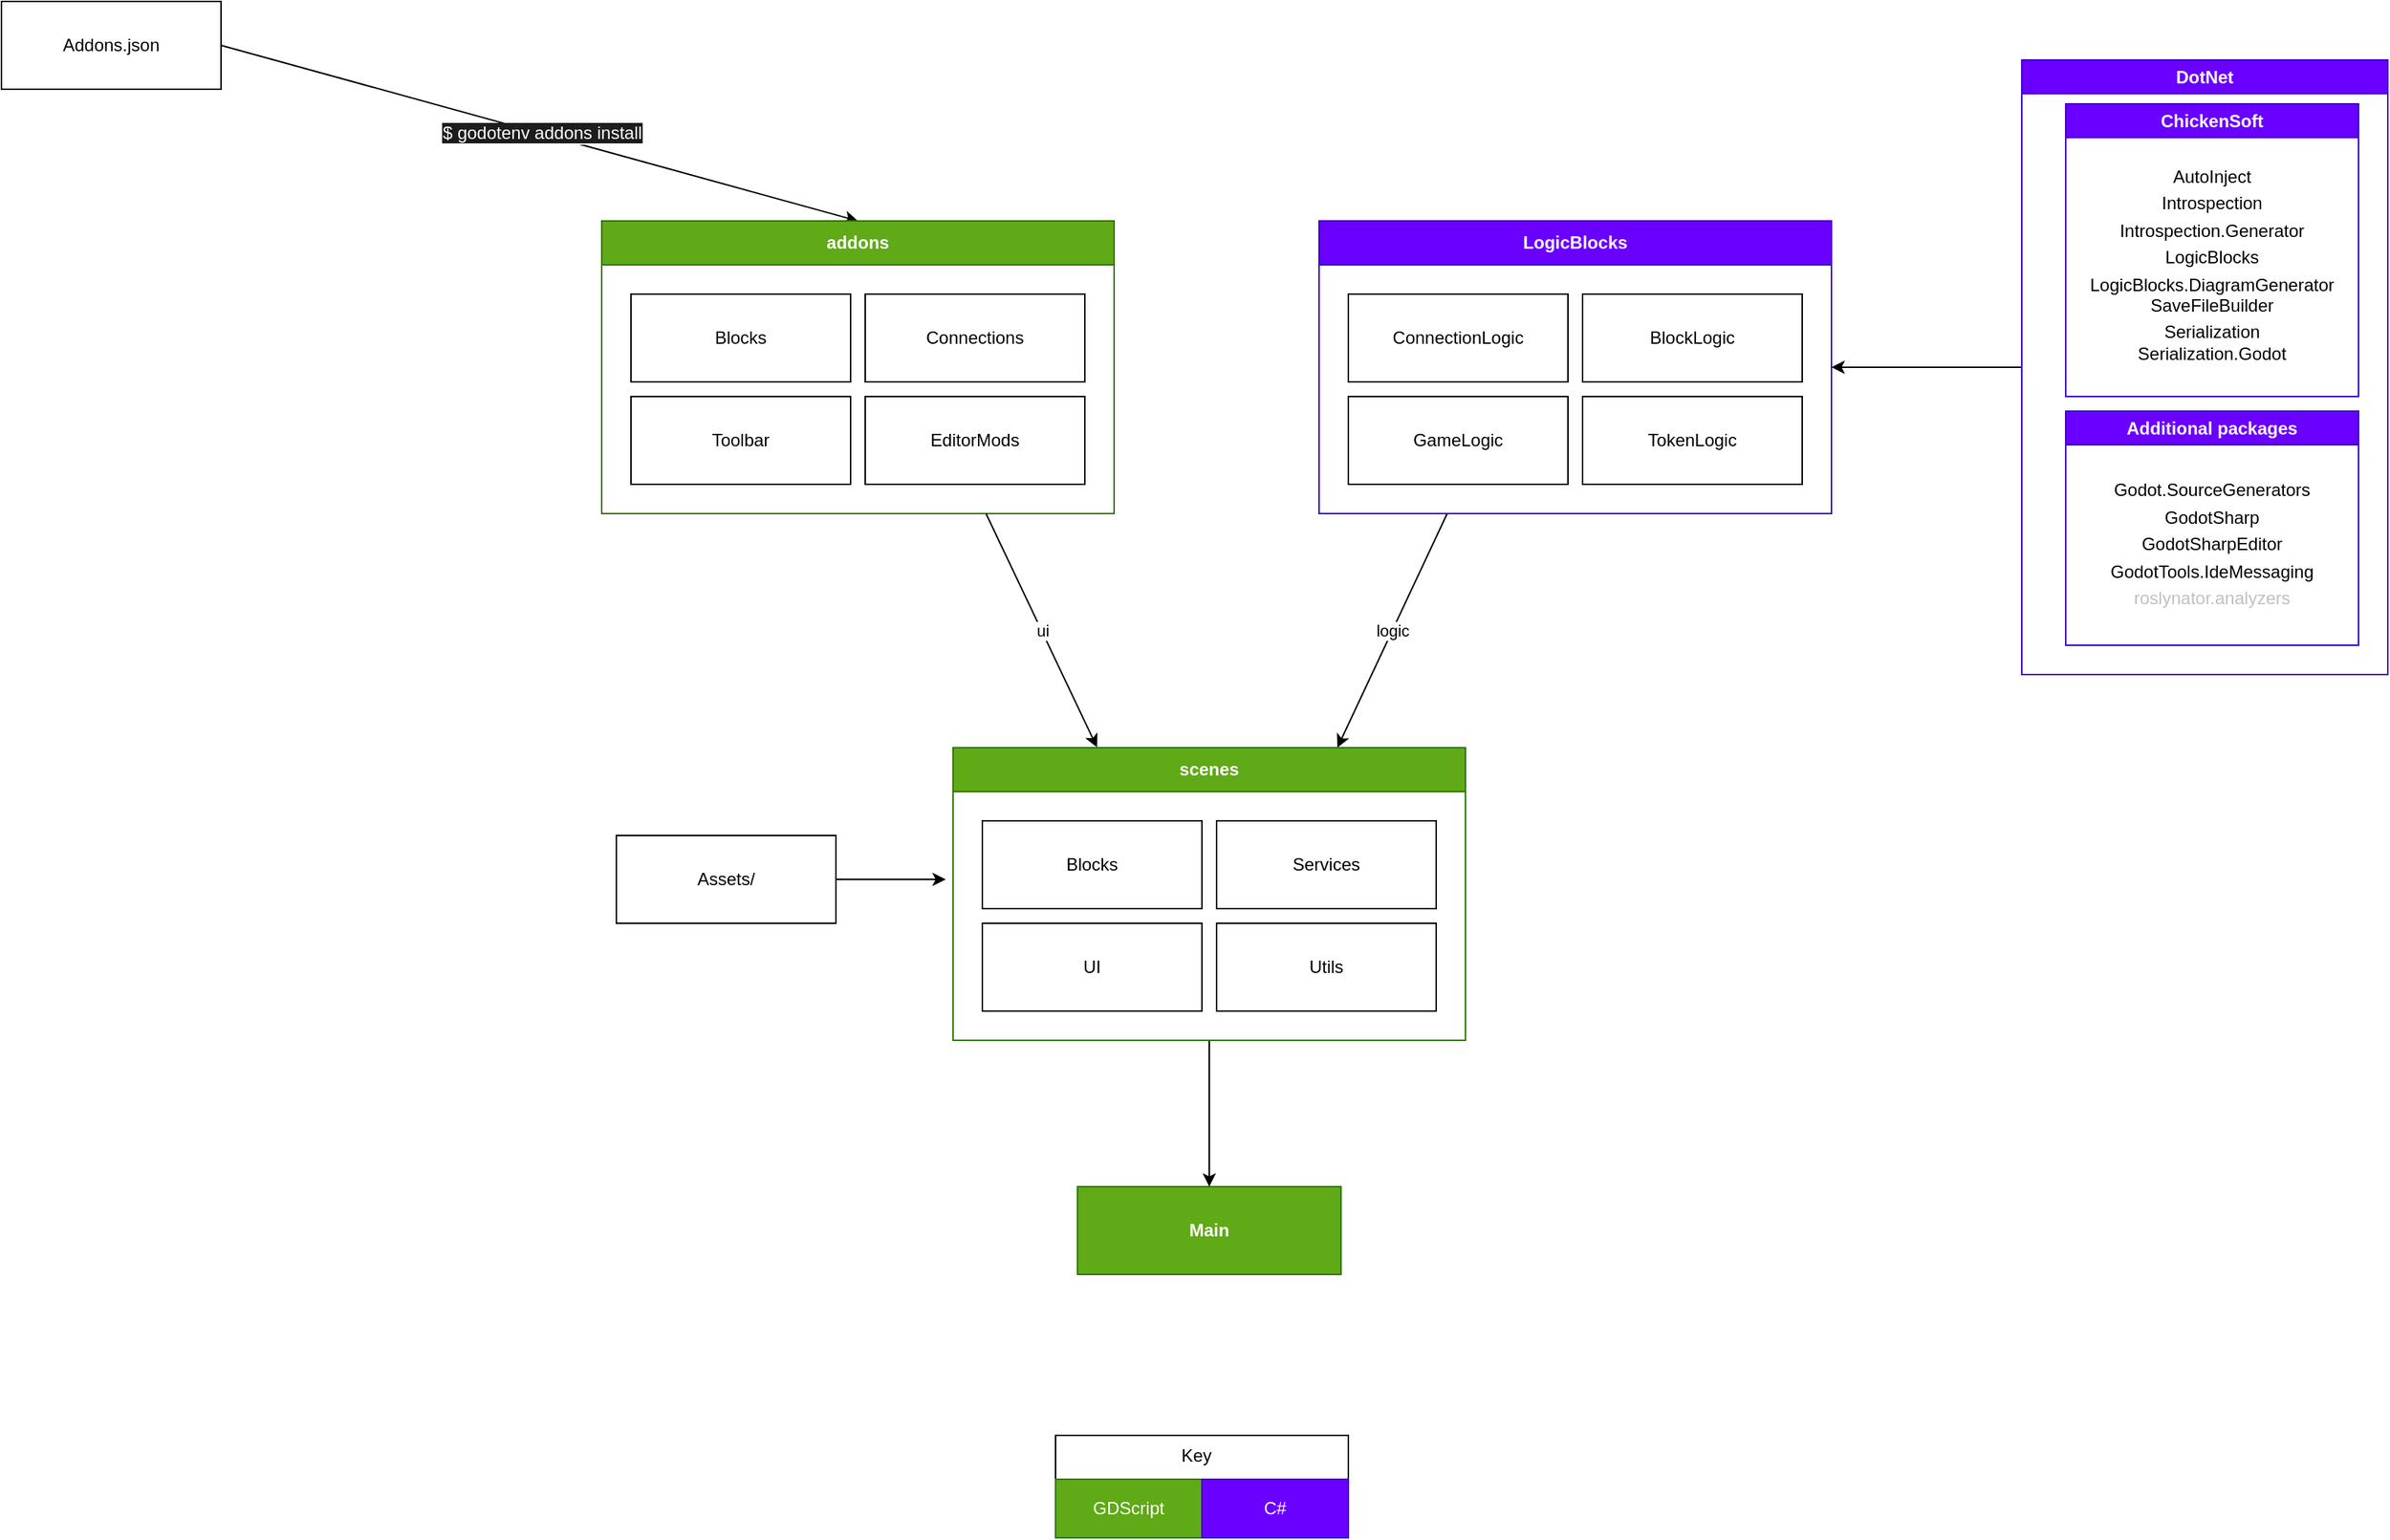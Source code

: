 <mxfile>
    <diagram id="Dy8kKL6r9EhC8Fl_6itS" name="Page-1">
        <mxGraphModel dx="1138" dy="1885" grid="1" gridSize="10" guides="1" tooltips="1" connect="1" arrows="1" fold="0" page="1" pageScale="1" pageWidth="850" pageHeight="1100" background="none" math="0" shadow="0" adaptiveColors="simple">
            <root>
                <object label="" id="0">
                    <mxCell/>
                </object>
                <mxCell id="1" parent="0"/>
                <mxCell id="53" value="Main" style="whiteSpace=wrap;html=1;fontStyle=1;startSize=23;fillColor=#60a917;fontColor=#ffffff;strokeColor=#2D7600;comic=0;arcSize=12;" parent="1" vertex="1">
                    <mxGeometry x="1615" y="860" width="180" height="60" as="geometry"/>
                </mxCell>
                <mxCell id="176" value="" style="edgeStyle=none;html=1;entryX=0.5;entryY=0;entryDx=0;entryDy=0;exitX=1;exitY=0.5;exitDx=0;exitDy=0;" parent="1" source="32" target="17" edge="1">
                    <mxGeometry relative="1" as="geometry">
                        <mxPoint x="1110" y="63.293" as="targetPoint"/>
                    </mxGeometry>
                </mxCell>
                <mxCell id="217" value="&lt;span style=&quot;color: rgb(255, 255, 255); font-size: 12px; background-color: rgb(27, 29, 30);&quot;&gt;$ godotenv addons install&lt;/span&gt;" style="edgeLabel;html=1;align=center;verticalAlign=middle;resizable=0;points=[];" parent="176" vertex="1" connectable="0">
                    <mxGeometry relative="1" as="geometry">
                        <mxPoint x="1" as="offset"/>
                    </mxGeometry>
                </mxCell>
                <mxCell id="32" value="Addons.json" style="rounded=0;whiteSpace=wrap;html=1;arcSize=12;" parent="1" vertex="1">
                    <mxGeometry x="880" y="50" width="150" height="60" as="geometry"/>
                </mxCell>
                <mxCell id="190" style="edgeStyle=none;html=1;" parent="1" source="168" edge="1">
                    <mxGeometry relative="1" as="geometry">
                        <mxPoint x="1525" y="650" as="targetPoint"/>
                    </mxGeometry>
                </mxCell>
                <mxCell id="168" value="Assets/" style="rounded=0;whiteSpace=wrap;html=1;" parent="1" vertex="1">
                    <mxGeometry x="1300" y="620" width="150" height="60" as="geometry"/>
                </mxCell>
                <mxCell id="17" value="addons" style="swimlane;whiteSpace=wrap;html=1;rounded=0;aspect=fixed;startSize=30;arcSize=12;fillColor=#60a917;fontColor=#ffffff;strokeColor=#2D7600;" parent="1" vertex="1">
                    <mxGeometry x="1290" y="200" width="350" height="200" as="geometry">
                        <mxRectangle x="120" y="330" width="90" height="30" as="alternateBounds"/>
                    </mxGeometry>
                </mxCell>
                <mxCell id="73" value="" style="group;arcSize=12;" parent="17" vertex="1" connectable="0">
                    <mxGeometry x="20" y="50" width="310" height="130" as="geometry"/>
                </mxCell>
                <mxCell id="33" value="Blocks" style="rounded=0;whiteSpace=wrap;html=1;aspect=fixed;arcSize=12;" parent="73" vertex="1">
                    <mxGeometry width="150" height="60" as="geometry"/>
                </mxCell>
                <mxCell id="38" value="Toolbar" style="rounded=0;whiteSpace=wrap;html=1;aspect=fixed;arcSize=12;" parent="73" vertex="1">
                    <mxGeometry y="70" width="150" height="60" as="geometry"/>
                </mxCell>
                <mxCell id="39" value="EditorMods" style="rounded=0;whiteSpace=wrap;html=1;aspect=fixed;arcSize=12;" parent="73" vertex="1">
                    <mxGeometry x="160" y="70" width="150" height="60" as="geometry"/>
                </mxCell>
                <mxCell id="36" value="Connections" style="rounded=0;whiteSpace=wrap;html=1;aspect=fixed;arcSize=12;" parent="73" vertex="1">
                    <mxGeometry x="160" width="150" height="60" as="geometry"/>
                </mxCell>
                <mxCell id="192" style="edgeStyle=none;html=1;entryX=0.75;entryY=0;entryDx=0;entryDy=0;exitX=0.25;exitY=1;exitDx=0;exitDy=0;" parent="1" source="161" target="180" edge="1">
                    <mxGeometry relative="1" as="geometry"/>
                </mxCell>
                <mxCell id="194" value="logic" style="edgeLabel;html=1;align=center;verticalAlign=middle;resizable=0;points=[];" parent="192" vertex="1" connectable="0">
                    <mxGeometry relative="1" as="geometry">
                        <mxPoint as="offset"/>
                    </mxGeometry>
                </mxCell>
                <mxCell id="161" value="LogicBlocks" style="swimlane;whiteSpace=wrap;html=1;rounded=0;aspect=fixed;startSize=30;arcSize=12;fillColor=#6a00ff;fontColor=#ffffff;strokeColor=#3700CC;" parent="1" vertex="1">
                    <mxGeometry x="1780" y="200" width="350" height="200" as="geometry">
                        <mxRectangle x="120" y="330" width="90" height="30" as="alternateBounds"/>
                    </mxGeometry>
                </mxCell>
                <mxCell id="162" value="" style="group;arcSize=12;" parent="161" vertex="1" connectable="0">
                    <mxGeometry x="20" y="50" width="310" height="130" as="geometry"/>
                </mxCell>
                <mxCell id="163" value="ConnectionLogic" style="rounded=0;whiteSpace=wrap;html=1;aspect=fixed;arcSize=12;" parent="162" vertex="1">
                    <mxGeometry width="150" height="60" as="geometry"/>
                </mxCell>
                <mxCell id="164" value="GameLogic" style="rounded=0;whiteSpace=wrap;html=1;aspect=fixed;arcSize=12;" parent="162" vertex="1">
                    <mxGeometry y="70" width="150" height="60" as="geometry"/>
                </mxCell>
                <mxCell id="165" value="TokenLogic" style="rounded=0;whiteSpace=wrap;html=1;aspect=fixed;arcSize=12;" parent="162" vertex="1">
                    <mxGeometry x="160" y="70" width="150" height="60" as="geometry"/>
                </mxCell>
                <mxCell id="166" value="BlockLogic" style="rounded=0;whiteSpace=wrap;html=1;aspect=fixed;arcSize=12;" parent="162" vertex="1">
                    <mxGeometry x="160" width="150" height="60" as="geometry"/>
                </mxCell>
                <mxCell id="179" value="" style="group" parent="1" vertex="1" connectable="0">
                    <mxGeometry x="1600" y="1030" width="200" height="70" as="geometry"/>
                </mxCell>
                <mxCell id="178" value="" style="whiteSpace=wrap;html=1;" parent="179" vertex="1">
                    <mxGeometry width="200" height="70" as="geometry"/>
                </mxCell>
                <mxCell id="172" value="GDScript" style="whiteSpace=wrap;html=1;align=center;fillColor=#60a917;fontColor=#ffffff;strokeColor=#2D7600;" parent="179" vertex="1">
                    <mxGeometry y="30" width="100" height="40" as="geometry"/>
                </mxCell>
                <mxCell id="173" value="C#" style="whiteSpace=wrap;html=1;align=center;fillColor=#6a00ff;fontColor=#ffffff;strokeColor=#3700CC;" parent="179" vertex="1">
                    <mxGeometry x="100" y="30" width="100" height="40" as="geometry"/>
                </mxCell>
                <mxCell id="174" value="Key" style="text;strokeColor=none;fillColor=none;spacingLeft=4;spacingRight=4;overflow=hidden;rotatable=0;points=[[0,0.5],[1,0.5]];portConstraint=eastwest;fontSize=12;whiteSpace=wrap;html=1;" parent="179" vertex="1">
                    <mxGeometry x="80" width="40" height="30" as="geometry"/>
                </mxCell>
                <mxCell id="196" style="edgeStyle=none;html=1;exitX=0.5;exitY=1;exitDx=0;exitDy=0;" parent="1" source="180" target="53" edge="1">
                    <mxGeometry relative="1" as="geometry"/>
                </mxCell>
                <mxCell id="180" value="scenes" style="swimlane;whiteSpace=wrap;html=1;rounded=0;aspect=fixed;startSize=30;arcSize=12;fillColor=#60a917;fontColor=#ffffff;strokeColor=#2D7600;" parent="1" vertex="1">
                    <mxGeometry x="1530" y="560" width="350" height="200" as="geometry">
                        <mxRectangle x="120" y="330" width="90" height="30" as="alternateBounds"/>
                    </mxGeometry>
                </mxCell>
                <mxCell id="181" value="" style="group;arcSize=12;" parent="180" vertex="1" connectable="0">
                    <mxGeometry x="20" y="50" width="310" height="130" as="geometry"/>
                </mxCell>
                <mxCell id="182" value="Blocks" style="rounded=0;whiteSpace=wrap;html=1;aspect=fixed;arcSize=12;" parent="181" vertex="1">
                    <mxGeometry width="150" height="60" as="geometry"/>
                </mxCell>
                <mxCell id="183" value="UI" style="rounded=0;whiteSpace=wrap;html=1;aspect=fixed;arcSize=12;" parent="181" vertex="1">
                    <mxGeometry y="70" width="150" height="60" as="geometry"/>
                </mxCell>
                <mxCell id="184" value="Utils" style="rounded=0;whiteSpace=wrap;html=1;aspect=fixed;arcSize=12;" parent="181" vertex="1">
                    <mxGeometry x="160" y="70" width="150" height="60" as="geometry"/>
                </mxCell>
                <mxCell id="185" value="Services" style="rounded=0;whiteSpace=wrap;html=1;aspect=fixed;arcSize=12;" parent="181" vertex="1">
                    <mxGeometry x="160" width="150" height="60" as="geometry"/>
                </mxCell>
                <mxCell id="193" style="edgeStyle=none;html=1;exitX=0.75;exitY=1;exitDx=0;exitDy=0;entryX=0.281;entryY=-0.001;entryDx=0;entryDy=0;entryPerimeter=0;" parent="1" source="17" target="180" edge="1">
                    <mxGeometry relative="1" as="geometry"/>
                </mxCell>
                <mxCell id="195" value="ui" style="edgeLabel;html=1;align=center;verticalAlign=middle;resizable=0;points=[];" parent="193" vertex="1" connectable="0">
                    <mxGeometry relative="1" as="geometry">
                        <mxPoint as="offset"/>
                    </mxGeometry>
                </mxCell>
                <mxCell id="216" style="edgeStyle=none;html=1;entryX=1;entryY=0.5;entryDx=0;entryDy=0;" parent="1" source="215" target="161" edge="1">
                    <mxGeometry relative="1" as="geometry"/>
                </mxCell>
                <mxCell id="215" value="DotNet" style="swimlane;whiteSpace=wrap;html=1;fillColor=#6a00ff;fontColor=#ffffff;strokeColor=#3700CC;" parent="1" vertex="1">
                    <mxGeometry x="2260" y="90" width="250" height="420" as="geometry"/>
                </mxCell>
                <mxCell id="207" value="ChickenSoft" style="swimlane;whiteSpace=wrap;html=1;fillColor=#6a00ff;fontColor=#ffffff;strokeColor=#3700CC;" parent="215" vertex="1">
                    <mxGeometry x="30" y="30" width="200" height="200" as="geometry"/>
                </mxCell>
                <mxCell id="210" value="&lt;table style=&quot;scrollbar-color: light-dark(#e2e2e2, #4b4b4b)&lt;br/&gt;&#x9;&#x9;&#x9;&#x9;&#x9;light-dark(#fbfbfb, var(--dark-panel-color)); text-wrap: nowrap;&quot;&gt;&lt;tbody style=&quot;scrollbar-color: light-dark(#e2e2e2, #4b4b4b)&lt;br/&gt;&#x9;&#x9;&#x9;&#x9;&#x9;light-dark(#fbfbfb, var(--dark-panel-color));&quot;&gt;&lt;tr style=&quot;scrollbar-color: light-dark(#e2e2e2, #4b4b4b)&lt;br/&gt;&#x9;&#x9;&#x9;&#x9;&#x9;light-dark(#fbfbfb, var(--dark-panel-color));&quot;&gt;&lt;td style=&quot;scrollbar-color: light-dark(#e2e2e2, #4b4b4b)&lt;br/&gt;&#x9;&#x9;&#x9;&#x9;&#x9;light-dark(#fbfbfb, var(--dark-panel-color));&quot;&gt;AutoInject&lt;/td&gt;&lt;/tr&gt;&lt;tr style=&quot;scrollbar-color: light-dark(#e2e2e2, #4b4b4b)&lt;br/&gt;&#x9;&#x9;&#x9;&#x9;&#x9;light-dark(#fbfbfb, var(--dark-panel-color));&quot;&gt;&lt;td style=&quot;scrollbar-color: light-dark(#e2e2e2, #4b4b4b)&lt;br/&gt;&#x9;&#x9;&#x9;&#x9;&#x9;light-dark(#fbfbfb, var(--dark-panel-color));&quot;&gt;Introspection&lt;/td&gt;&lt;/tr&gt;&lt;tr style=&quot;scrollbar-color: light-dark(#e2e2e2, #4b4b4b)&lt;br/&gt;&#x9;&#x9;&#x9;&#x9;&#x9;light-dark(#fbfbfb, var(--dark-panel-color));&quot;&gt;&lt;td style=&quot;scrollbar-color: light-dark(#e2e2e2, #4b4b4b)&lt;br/&gt;&#x9;&#x9;&#x9;&#x9;&#x9;light-dark(#fbfbfb, var(--dark-panel-color));&quot;&gt;Introspection.Generator&lt;/td&gt;&lt;/tr&gt;&lt;tr style=&quot;scrollbar-color: light-dark(#e2e2e2, #4b4b4b)&lt;br/&gt;&#x9;&#x9;&#x9;&#x9;&#x9;light-dark(#fbfbfb, var(--dark-panel-color));&quot;&gt;&lt;td style=&quot;scrollbar-color: light-dark(#e2e2e2, #4b4b4b)&lt;br/&gt;&#x9;&#x9;&#x9;&#x9;&#x9;light-dark(#fbfbfb, var(--dark-panel-color));&quot;&gt;LogicBlocks&lt;/td&gt;&lt;/tr&gt;&lt;tr style=&quot;scrollbar-color: light-dark(#e2e2e2, #4b4b4b)&lt;br/&gt;&#x9;&#x9;&#x9;&#x9;&#x9;light-dark(#fbfbfb, var(--dark-panel-color));&quot;&gt;&lt;td style=&quot;scrollbar-color: light-dark(#e2e2e2, #4b4b4b)&lt;br/&gt;&#x9;&#x9;&#x9;&#x9;&#x9;light-dark(#fbfbfb, var(--dark-panel-color));&quot;&gt;LogicBlocks.DiagramGenerator&lt;br&gt;SaveFileBuilder&lt;/td&gt;&lt;/tr&gt;&lt;tr style=&quot;scrollbar-color: light-dark(#e2e2e2, #4b4b4b)&lt;br/&gt;&#x9;&#x9;&#x9;&#x9;&#x9;light-dark(#fbfbfb, var(--dark-panel-color));&quot;&gt;&lt;td style=&quot;scrollbar-color: light-dark(#e2e2e2, #4b4b4b)&lt;br/&gt;&#x9;&#x9;&#x9;&#x9;&#x9;light-dark(#fbfbfb, var(--dark-panel-color));&quot;&gt;Serialization&lt;br&gt;Serialization.Godot&lt;/td&gt;&lt;/tr&gt;&lt;/tbody&gt;&lt;/table&gt;" style="whiteSpace=wrap;html=1;strokeColor=none;fillColor=none;" parent="207" vertex="1">
                    <mxGeometry x="40" y="80" width="120" height="60" as="geometry"/>
                </mxCell>
                <mxCell id="212" value="Additional packages" style="swimlane;whiteSpace=wrap;html=1;fillColor=#6a00ff;fontColor=#ffffff;strokeColor=#3700CC;" parent="215" vertex="1">
                    <mxGeometry x="30" y="240" width="200" height="160" as="geometry"/>
                </mxCell>
                <mxCell id="213" value="&lt;table style=&quot;scrollbar-color: light-dark(#e2e2e2, #4b4b4b)&lt;br/&gt;&#x9;&#x9;&#x9;&#x9;&#x9;light-dark(#fbfbfb, var(--dark-panel-color)); text-wrap: nowrap;&quot;&gt;&lt;tbody style=&quot;scrollbar-color: light-dark(#e2e2e2, #4b4b4b)&lt;br/&gt;&#x9;&#x9;&#x9;&#x9;&#x9;light-dark(#fbfbfb, var(--dark-panel-color));&quot;&gt;&lt;tr style=&quot;scrollbar-color: light-dark(#e2e2e2, #4b4b4b)&lt;br/&gt;&#x9;&#x9;&#x9;&#x9;&#x9;light-dark(#fbfbfb, var(--dark-panel-color));&quot;&gt;&lt;td style=&quot;scrollbar-color: light-dark(#e2e2e2, #4b4b4b)&lt;br/&gt;&#x9;&#x9;&#x9;&#x9;&#x9;light-dark(#fbfbfb, var(--dark-panel-color));&quot;&gt;Godot.SourceGenerators&lt;/td&gt;&lt;/tr&gt;&lt;tr style=&quot;scrollbar-color: light-dark(#e2e2e2, #4b4b4b)&lt;br/&gt;&#x9;&#x9;&#x9;&#x9;&#x9;light-dark(#fbfbfb, var(--dark-panel-color));&quot;&gt;&lt;td style=&quot;scrollbar-color: light-dark(#e2e2e2, #4b4b4b)&lt;br/&gt;&#x9;&#x9;&#x9;&#x9;&#x9;light-dark(#fbfbfb, var(--dark-panel-color));&quot;&gt;GodotSharp&lt;/td&gt;&lt;/tr&gt;&lt;tr style=&quot;scrollbar-color: light-dark(#e2e2e2, #4b4b4b)&lt;br/&gt;&#x9;&#x9;&#x9;&#x9;&#x9;light-dark(#fbfbfb, var(--dark-panel-color));&quot;&gt;&lt;td style=&quot;scrollbar-color: light-dark(#e2e2e2, #4b4b4b)&lt;br/&gt;&#x9;&#x9;&#x9;&#x9;&#x9;light-dark(#fbfbfb, var(--dark-panel-color));&quot;&gt;GodotSharpEditor&lt;/td&gt;&lt;/tr&gt;&lt;tr style=&quot;scrollbar-color: light-dark(#e2e2e2, #4b4b4b)&lt;br/&gt;&#x9;&#x9;&#x9;&#x9;&#x9;light-dark(#fbfbfb, var(--dark-panel-color));&quot;&gt;&lt;td style=&quot;scrollbar-color: light-dark(#e2e2e2, #4b4b4b)&lt;br/&gt;&#x9;&#x9;&#x9;&#x9;&#x9;light-dark(#fbfbfb, var(--dark-panel-color));&quot;&gt;GodotTools.IdeMessaging&lt;/td&gt;&lt;/tr&gt;&lt;tr style=&quot;scrollbar-color: light-dark(#e2e2e2, #4b4b4b)&lt;br/&gt;&#x9;&#x9;&#x9;&#x9;&#x9;light-dark(#fbfbfb, var(--dark-panel-color));&quot;&gt;&lt;td style=&quot;scrollbar-color: light-dark(#e2e2e2, #4b4b4b)&lt;br/&gt;&#x9;&#x9;&#x9;&#x9;&#x9;light-dark(#fbfbfb, var(--dark-panel-color));&quot;&gt;&lt;span style=&quot;color: rgb(192, 192, 192);&quot;&gt;roslynator.analyzers&lt;/span&gt;&lt;br&gt;&lt;/td&gt;&lt;/tr&gt;&lt;tr style=&quot;scrollbar-color: light-dark(#e2e2e2, #4b4b4b)&lt;br/&gt;&#x9;&#x9;&#x9;&#x9;&#x9;light-dark(#fbfbfb, var(--dark-panel-color));&quot;&gt;&lt;td style=&quot;scrollbar-color: light-dark(#e2e2e2, #4b4b4b)&lt;br/&gt;&#x9;&#x9;&#x9;&#x9;&#x9;light-dark(#fbfbfb, var(--dark-panel-color));&quot;&gt;&lt;br&gt;&lt;/td&gt;&lt;/tr&gt;&lt;/tbody&gt;&lt;/table&gt;" style="whiteSpace=wrap;html=1;strokeColor=none;fillColor=none;" parent="212" vertex="1">
                    <mxGeometry x="40" y="70" width="120" height="60" as="geometry"/>
                </mxCell>
            </root>
        </mxGraphModel>
    </diagram>
</mxfile>